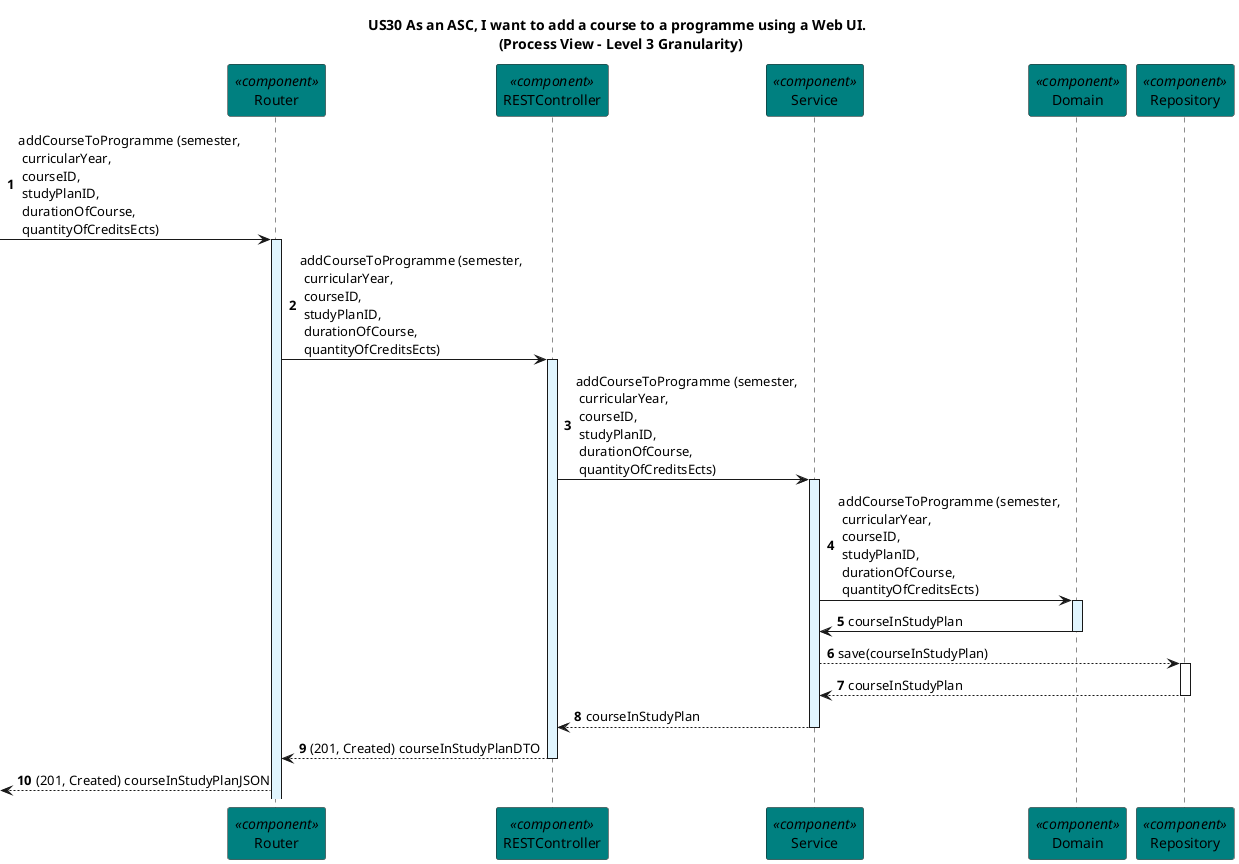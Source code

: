@startuml

title US30 As an ASC, I want to add a course to a programme using a Web UI. \n (Process View - Level 3 Granularity)

autonumber

participant "Router" as router <<component>> #teal
participant "RESTController" as restController <<component>> #teal
participant "Service" as service <<component>> #teal
participant "Domain" as domain <<component>> #teal
participant "Repository" as repository <<component>> #teal

-> router: addCourseToProgramme (semester,\n curricularYear,\n courseID,\n studyPlanID,\n durationOfCourse,\n quantityOfCreditsEcts)
activate router #E1F5FE

router -> restController: addCourseToProgramme (semester,\n curricularYear,\n courseID,\n studyPlanID,\n durationOfCourse,\n quantityOfCreditsEcts)
activate restController #E1F5FE

restController -> service: addCourseToProgramme (semester,\n curricularYear,\n courseID,\n studyPlanID,\n durationOfCourse,\n quantityOfCreditsEcts)
activate service #E1F5FE

service -> domain: addCourseToProgramme (semester,\n curricularYear,\n courseID,\n studyPlanID,\n durationOfCourse,\n quantityOfCreditsEcts)
activate domain #E1F5FE

domain -> service: courseInStudyPlan
deactivate domain

service --> repository: save(courseInStudyPlan)
activate repository
repository --> service: courseInStudyPlan
deactivate repository

service --> restController: courseInStudyPlan
deactivate service

restController --> router: (201, Created) courseInStudyPlanDTO
deactivate restController

<-- router: (201, Created) courseInStudyPlanJSON

@enduml